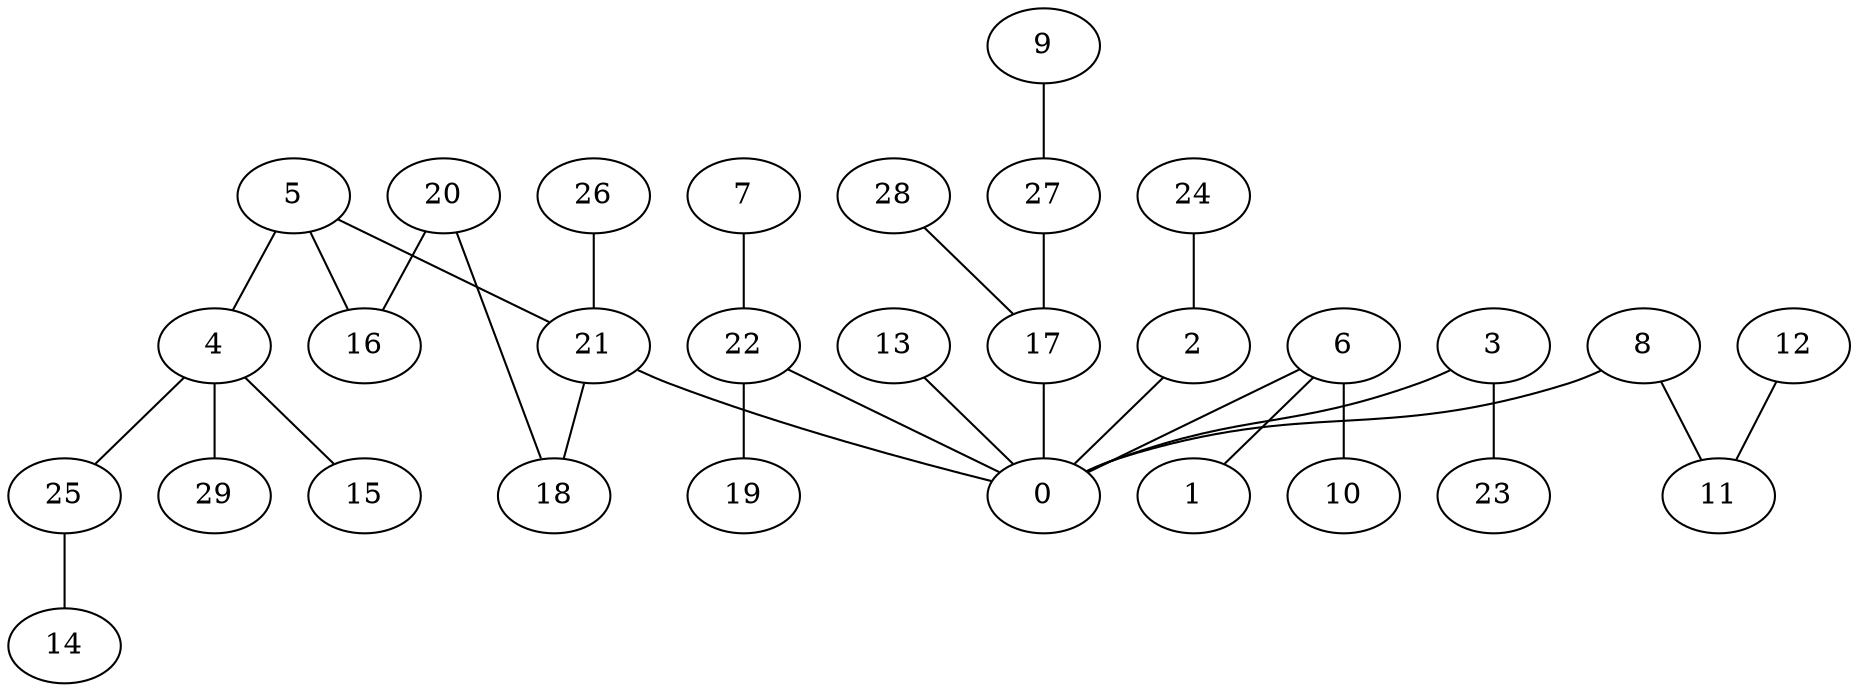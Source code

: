 digraph GG_graph {

subgraph G_graph {
edge [color = black]
"13" -> "0" [dir = none]
"26" -> "21" [dir = none]
"5" -> "4" [dir = none]
"5" -> "16" [dir = none]
"5" -> "21" [dir = none]
"22" -> "19" [dir = none]
"22" -> "0" [dir = none]
"9" -> "27" [dir = none]
"28" -> "17" [dir = none]
"17" -> "0" [dir = none]
"27" -> "17" [dir = none]
"7" -> "22" [dir = none]
"20" -> "16" [dir = none]
"6" -> "1" [dir = none]
"6" -> "10" [dir = none]
"6" -> "0" [dir = none]
"3" -> "23" [dir = none]
"3" -> "0" [dir = none]
"8" -> "11" [dir = none]
"8" -> "0" [dir = none]
"4" -> "25" [dir = none]
"4" -> "29" [dir = none]
"4" -> "15" [dir = none]
"24" -> "2" [dir = none]
"2" -> "0" [dir = none]
"25" -> "14" [dir = none]
"12" -> "11" [dir = none]
"21" -> "18" [dir = none]
"21" -> "0" [dir = none]
"20" -> "18" [dir = none]
}

}
